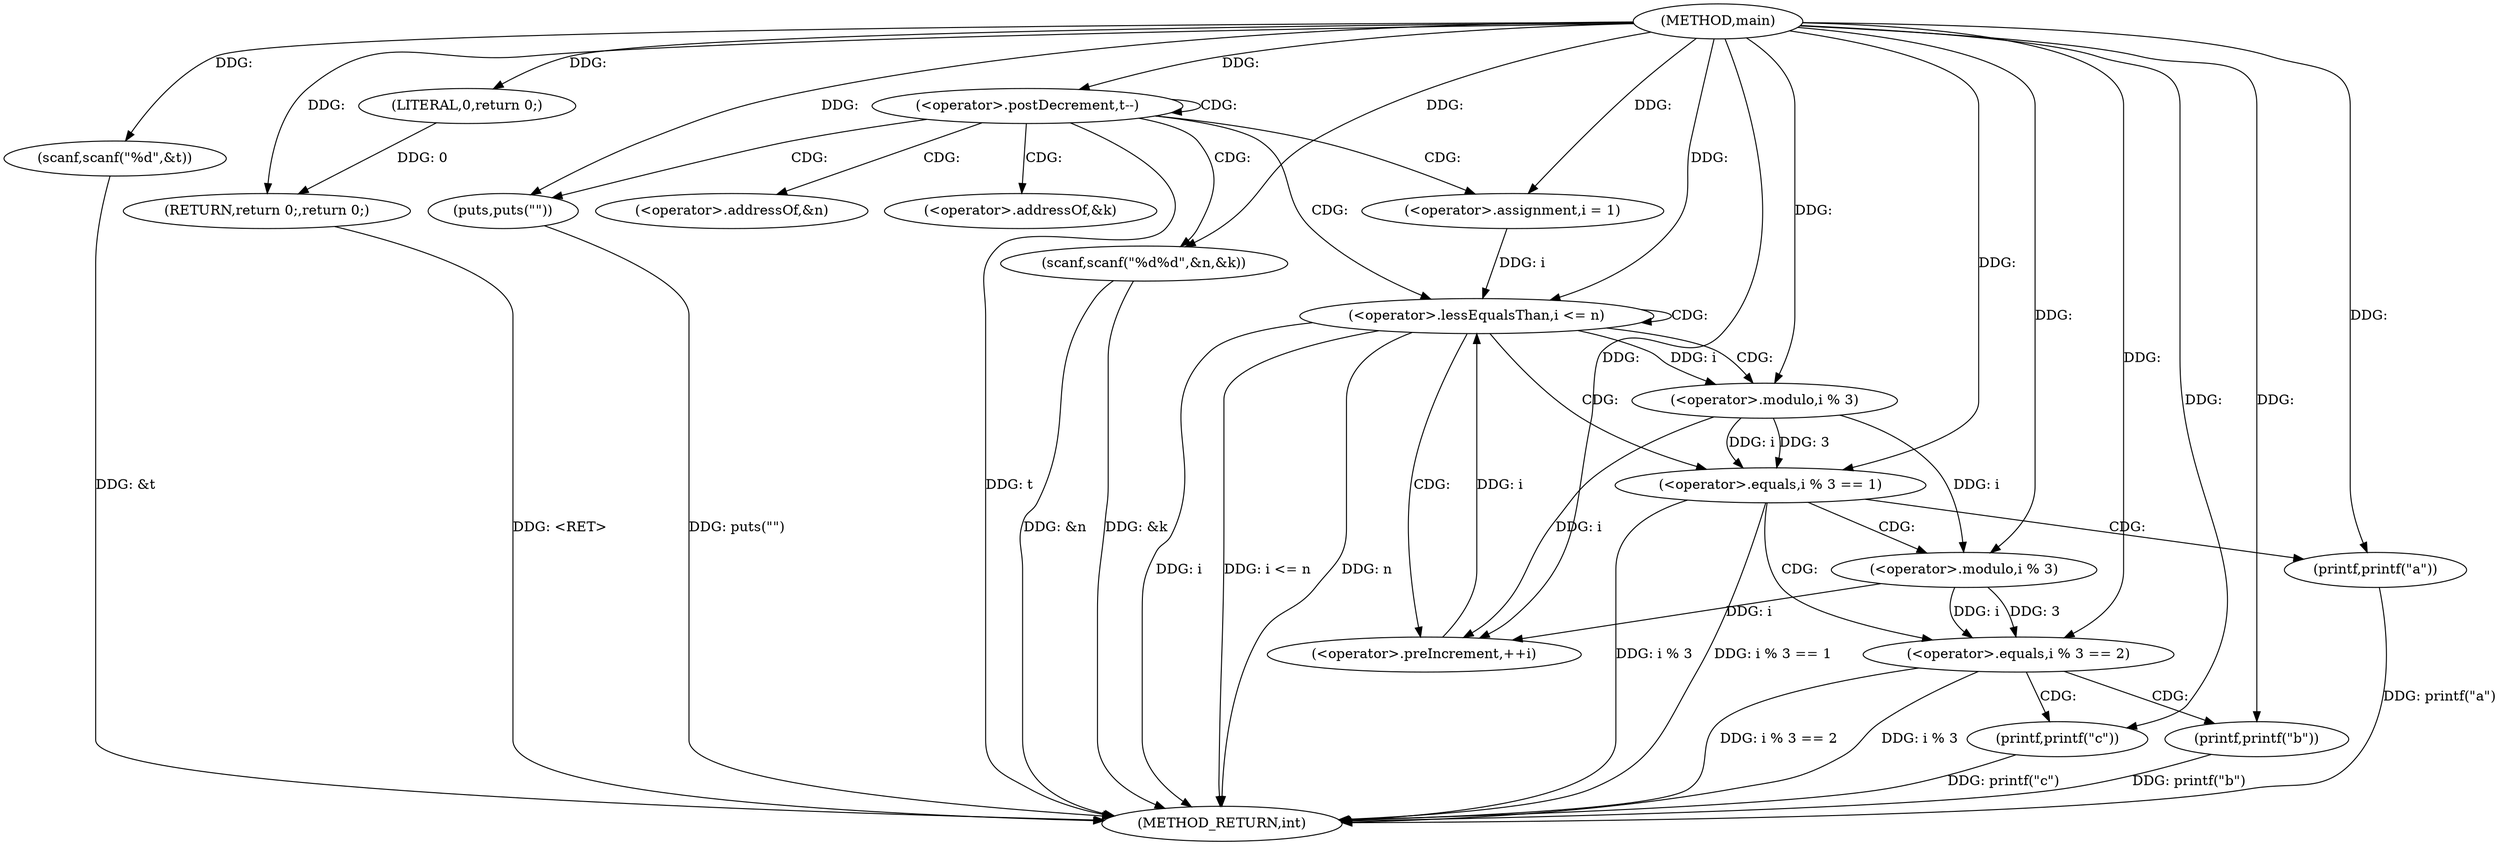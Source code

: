digraph "main" {  
"1000101" [label = "(METHOD,main)" ]
"1000155" [label = "(METHOD_RETURN,int)" ]
"1000103" [label = "(scanf,scanf(\"%d\",&t))" ]
"1000153" [label = "(RETURN,return 0;,return 0;)" ]
"1000108" [label = "(<operator>.postDecrement,t--)" ]
"1000154" [label = "(LITERAL,0,return 0;)" ]
"1000111" [label = "(scanf,scanf(\"%d%d\",&n,&k))" ]
"1000151" [label = "(puts,puts(\"\"))" ]
"1000119" [label = "(<operator>.assignment,i = 1)" ]
"1000122" [label = "(<operator>.lessEqualsThan,i <= n)" ]
"1000125" [label = "(<operator>.preIncrement,++i)" ]
"1000129" [label = "(<operator>.equals,i % 3 == 1)" ]
"1000135" [label = "(printf,printf(\"a\"))" ]
"1000130" [label = "(<operator>.modulo,i % 3)" ]
"1000139" [label = "(<operator>.equals,i % 3 == 2)" ]
"1000145" [label = "(printf,printf(\"c\"))" ]
"1000140" [label = "(<operator>.modulo,i % 3)" ]
"1000149" [label = "(printf,printf(\"b\"))" ]
"1000113" [label = "(<operator>.addressOf,&n)" ]
"1000115" [label = "(<operator>.addressOf,&k)" ]
  "1000103" -> "1000155"  [ label = "DDG: &t"] 
  "1000108" -> "1000155"  [ label = "DDG: t"] 
  "1000111" -> "1000155"  [ label = "DDG: &n"] 
  "1000111" -> "1000155"  [ label = "DDG: &k"] 
  "1000122" -> "1000155"  [ label = "DDG: i"] 
  "1000122" -> "1000155"  [ label = "DDG: n"] 
  "1000122" -> "1000155"  [ label = "DDG: i <= n"] 
  "1000151" -> "1000155"  [ label = "DDG: puts(\"\")"] 
  "1000129" -> "1000155"  [ label = "DDG: i % 3"] 
  "1000129" -> "1000155"  [ label = "DDG: i % 3 == 1"] 
  "1000139" -> "1000155"  [ label = "DDG: i % 3"] 
  "1000139" -> "1000155"  [ label = "DDG: i % 3 == 2"] 
  "1000149" -> "1000155"  [ label = "DDG: printf(\"b\")"] 
  "1000145" -> "1000155"  [ label = "DDG: printf(\"c\")"] 
  "1000135" -> "1000155"  [ label = "DDG: printf(\"a\")"] 
  "1000153" -> "1000155"  [ label = "DDG: <RET>"] 
  "1000101" -> "1000103"  [ label = "DDG: "] 
  "1000154" -> "1000153"  [ label = "DDG: 0"] 
  "1000101" -> "1000153"  [ label = "DDG: "] 
  "1000101" -> "1000154"  [ label = "DDG: "] 
  "1000101" -> "1000108"  [ label = "DDG: "] 
  "1000101" -> "1000111"  [ label = "DDG: "] 
  "1000101" -> "1000119"  [ label = "DDG: "] 
  "1000101" -> "1000151"  [ label = "DDG: "] 
  "1000119" -> "1000122"  [ label = "DDG: i"] 
  "1000125" -> "1000122"  [ label = "DDG: i"] 
  "1000101" -> "1000122"  [ label = "DDG: "] 
  "1000130" -> "1000125"  [ label = "DDG: i"] 
  "1000140" -> "1000125"  [ label = "DDG: i"] 
  "1000101" -> "1000125"  [ label = "DDG: "] 
  "1000130" -> "1000129"  [ label = "DDG: 3"] 
  "1000130" -> "1000129"  [ label = "DDG: i"] 
  "1000101" -> "1000129"  [ label = "DDG: "] 
  "1000122" -> "1000130"  [ label = "DDG: i"] 
  "1000101" -> "1000130"  [ label = "DDG: "] 
  "1000101" -> "1000135"  [ label = "DDG: "] 
  "1000140" -> "1000139"  [ label = "DDG: 3"] 
  "1000140" -> "1000139"  [ label = "DDG: i"] 
  "1000101" -> "1000139"  [ label = "DDG: "] 
  "1000130" -> "1000140"  [ label = "DDG: i"] 
  "1000101" -> "1000140"  [ label = "DDG: "] 
  "1000101" -> "1000145"  [ label = "DDG: "] 
  "1000101" -> "1000149"  [ label = "DDG: "] 
  "1000108" -> "1000113"  [ label = "CDG: "] 
  "1000108" -> "1000111"  [ label = "CDG: "] 
  "1000108" -> "1000151"  [ label = "CDG: "] 
  "1000108" -> "1000108"  [ label = "CDG: "] 
  "1000108" -> "1000119"  [ label = "CDG: "] 
  "1000108" -> "1000115"  [ label = "CDG: "] 
  "1000108" -> "1000122"  [ label = "CDG: "] 
  "1000122" -> "1000125"  [ label = "CDG: "] 
  "1000122" -> "1000129"  [ label = "CDG: "] 
  "1000122" -> "1000130"  [ label = "CDG: "] 
  "1000122" -> "1000122"  [ label = "CDG: "] 
  "1000129" -> "1000139"  [ label = "CDG: "] 
  "1000129" -> "1000135"  [ label = "CDG: "] 
  "1000129" -> "1000140"  [ label = "CDG: "] 
  "1000139" -> "1000145"  [ label = "CDG: "] 
  "1000139" -> "1000149"  [ label = "CDG: "] 
}
